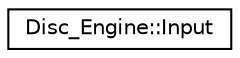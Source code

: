 digraph "Graphical Class Hierarchy"
{
  edge [fontname="Helvetica",fontsize="10",labelfontname="Helvetica",labelfontsize="10"];
  node [fontname="Helvetica",fontsize="10",shape=record];
  rankdir="LR";
  Node0 [label="Disc_Engine::Input",height=0.2,width=0.4,color="black", fillcolor="white", style="filled",URL="$class_disc___engine_1_1_input.html"];
}

